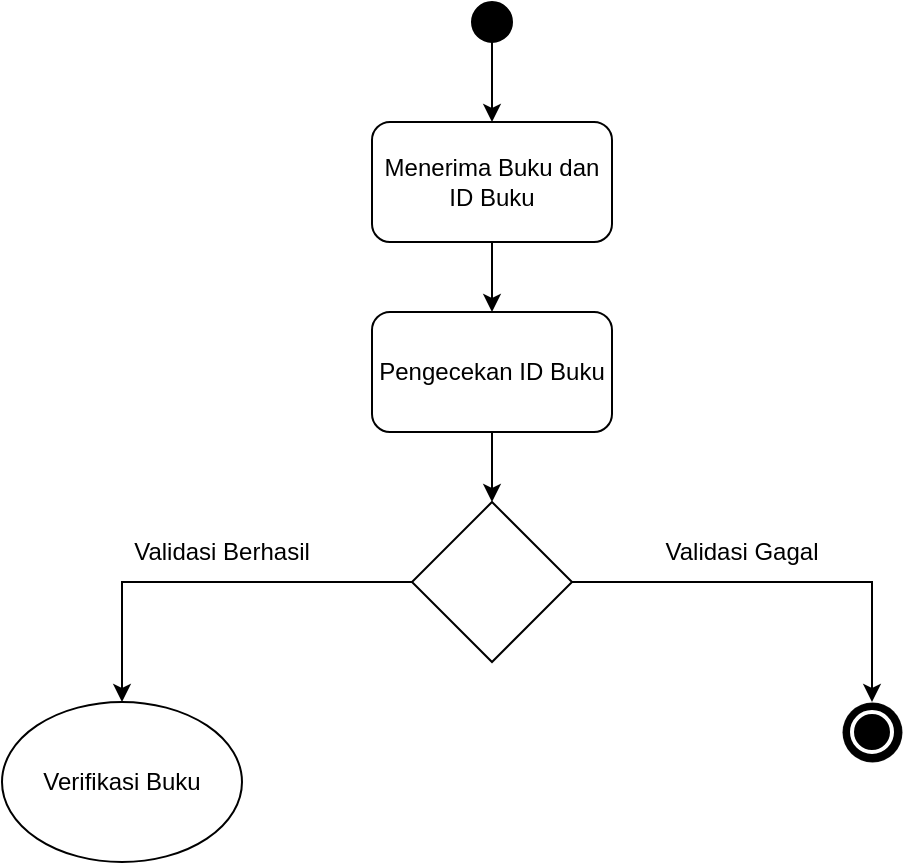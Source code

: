 <mxfile version="24.3.1" type="github">
  <diagram name="Page-1" id="JMoTsICMzayu691LJj_3">
    <mxGraphModel dx="1323" dy="757" grid="1" gridSize="10" guides="1" tooltips="1" connect="1" arrows="1" fold="1" page="1" pageScale="1" pageWidth="850" pageHeight="1100" math="0" shadow="0">
      <root>
        <mxCell id="0" />
        <mxCell id="1" parent="0" />
        <mxCell id="WLffja9LXPtrJ7Nh4h7C-8" style="edgeStyle=orthogonalEdgeStyle;rounded=0;orthogonalLoop=1;jettySize=auto;html=1;exitX=0.5;exitY=1;exitDx=0;exitDy=0;entryX=0.5;entryY=0;entryDx=0;entryDy=0;" edge="1" parent="1" source="WLffja9LXPtrJ7Nh4h7C-9" target="WLffja9LXPtrJ7Nh4h7C-15">
          <mxGeometry relative="1" as="geometry">
            <mxPoint x="425" y="150" as="sourcePoint" />
            <mxPoint x="425" y="180" as="targetPoint" />
          </mxGeometry>
        </mxCell>
        <mxCell id="WLffja9LXPtrJ7Nh4h7C-6" style="edgeStyle=orthogonalEdgeStyle;rounded=0;orthogonalLoop=1;jettySize=auto;html=1;entryX=0.5;entryY=0;entryDx=0;entryDy=0;" edge="1" parent="1" source="WLffja9LXPtrJ7Nh4h7C-5" target="WLffja9LXPtrJ7Nh4h7C-9">
          <mxGeometry relative="1" as="geometry">
            <mxPoint x="425" y="70" as="targetPoint" />
          </mxGeometry>
        </mxCell>
        <mxCell id="WLffja9LXPtrJ7Nh4h7C-5" value="" style="ellipse;whiteSpace=wrap;html=1;aspect=fixed;fillColor=#000000;" vertex="1" parent="1">
          <mxGeometry x="415" y="20" width="20" height="20" as="geometry" />
        </mxCell>
        <mxCell id="WLffja9LXPtrJ7Nh4h7C-12" style="edgeStyle=orthogonalEdgeStyle;rounded=0;orthogonalLoop=1;jettySize=auto;html=1;entryX=0.5;entryY=0;entryDx=0;entryDy=0;entryPerimeter=0;" edge="1" parent="1" source="WLffja9LXPtrJ7Nh4h7C-7" target="WLffja9LXPtrJ7Nh4h7C-23">
          <mxGeometry relative="1" as="geometry">
            <mxPoint x="240" y="370" as="targetPoint" />
          </mxGeometry>
        </mxCell>
        <mxCell id="WLffja9LXPtrJ7Nh4h7C-7" value="" style="rhombus;whiteSpace=wrap;html=1;" vertex="1" parent="1">
          <mxGeometry x="385" y="270" width="80" height="80" as="geometry" />
        </mxCell>
        <mxCell id="WLffja9LXPtrJ7Nh4h7C-9" value="Menerima Buku dan ID Buku" style="rounded=1;whiteSpace=wrap;html=1;" vertex="1" parent="1">
          <mxGeometry x="365" y="80" width="120" height="60" as="geometry" />
        </mxCell>
        <mxCell id="WLffja9LXPtrJ7Nh4h7C-13" style="edgeStyle=orthogonalEdgeStyle;rounded=0;orthogonalLoop=1;jettySize=auto;html=1;" edge="1" parent="1" source="WLffja9LXPtrJ7Nh4h7C-7" target="WLffja9LXPtrJ7Nh4h7C-19">
          <mxGeometry relative="1" as="geometry">
            <mxPoint x="618.04" y="369.34" as="targetPoint" />
          </mxGeometry>
        </mxCell>
        <mxCell id="WLffja9LXPtrJ7Nh4h7C-14" value="Validasi Berhasil" style="text;html=1;align=center;verticalAlign=middle;whiteSpace=wrap;rounded=0;" vertex="1" parent="1">
          <mxGeometry x="240" y="280" width="100" height="30" as="geometry" />
        </mxCell>
        <mxCell id="WLffja9LXPtrJ7Nh4h7C-16" style="edgeStyle=orthogonalEdgeStyle;rounded=0;orthogonalLoop=1;jettySize=auto;html=1;entryX=0.5;entryY=0;entryDx=0;entryDy=0;" edge="1" parent="1" source="WLffja9LXPtrJ7Nh4h7C-15" target="WLffja9LXPtrJ7Nh4h7C-7">
          <mxGeometry relative="1" as="geometry" />
        </mxCell>
        <mxCell id="WLffja9LXPtrJ7Nh4h7C-15" value="Pengecekan ID Buku" style="rounded=1;whiteSpace=wrap;html=1;" vertex="1" parent="1">
          <mxGeometry x="365" y="175" width="120" height="60" as="geometry" />
        </mxCell>
        <mxCell id="WLffja9LXPtrJ7Nh4h7C-17" value="Validasi Gagal" style="text;html=1;align=center;verticalAlign=middle;whiteSpace=wrap;rounded=0;" vertex="1" parent="1">
          <mxGeometry x="510" y="280" width="80" height="30" as="geometry" />
        </mxCell>
        <mxCell id="WLffja9LXPtrJ7Nh4h7C-21" value="" style="group" vertex="1" connectable="0" parent="1">
          <mxGeometry x="600" y="370" width="30" height="30" as="geometry" />
        </mxCell>
        <mxCell id="WLffja9LXPtrJ7Nh4h7C-19" value="" style="ellipse;whiteSpace=wrap;html=1;aspect=fixed;fillColor=#000000;shadow=0;strokeColor=#ffffff;strokeWidth=0;" vertex="1" parent="WLffja9LXPtrJ7Nh4h7C-21">
          <mxGeometry width="30" height="30" as="geometry" />
        </mxCell>
        <mxCell id="WLffja9LXPtrJ7Nh4h7C-18" value="" style="ellipse;whiteSpace=wrap;html=1;aspect=fixed;fillColor=#000000;shadow=0;strokeColor=#ffffff;strokeWidth=2;" vertex="1" parent="WLffja9LXPtrJ7Nh4h7C-21">
          <mxGeometry x="5" y="5" width="20" height="20" as="geometry" />
        </mxCell>
        <mxCell id="WLffja9LXPtrJ7Nh4h7C-23" value="Verifikasi Buku" style="ellipse;whiteSpace=wrap;html=1;" vertex="1" parent="1">
          <mxGeometry x="180" y="370" width="120" height="80" as="geometry" />
        </mxCell>
      </root>
    </mxGraphModel>
  </diagram>
</mxfile>
